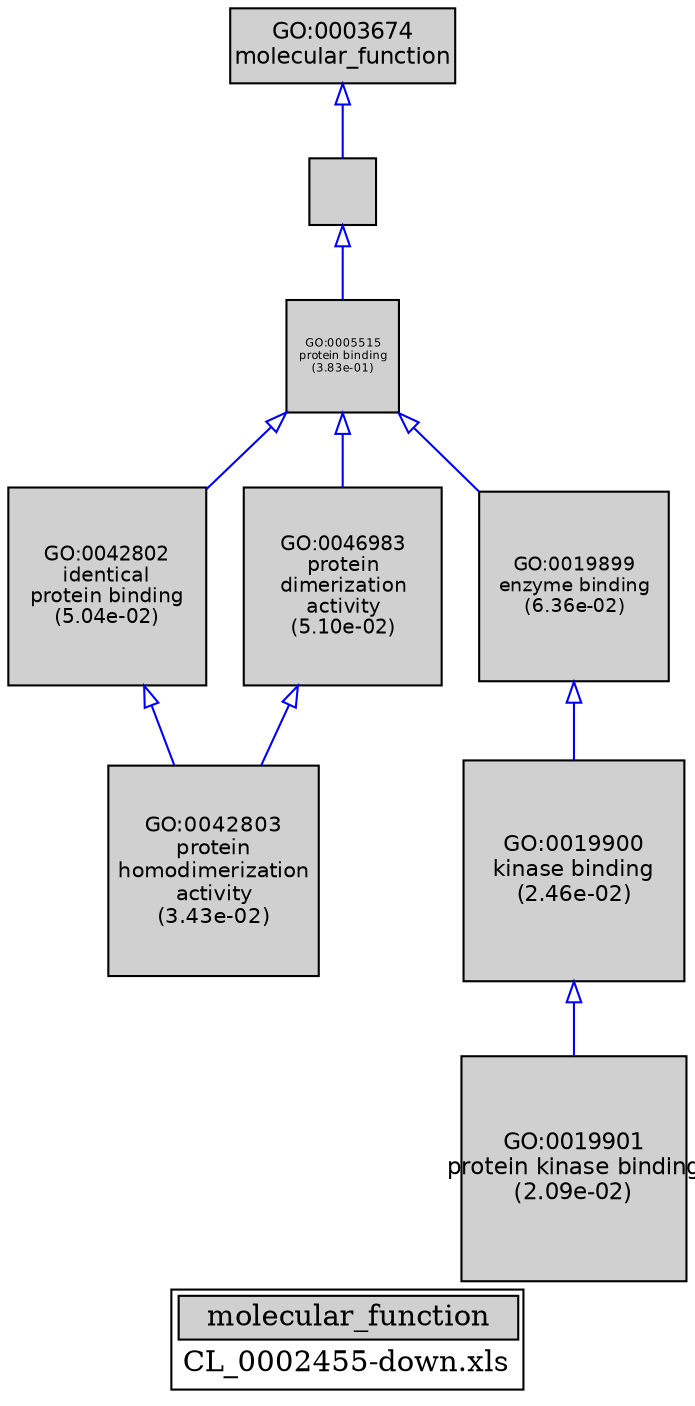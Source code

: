 digraph "molecular_function" {
graph [ bgcolor = "#FFFFFF", label = <<TABLE COLOR="black" BGCOLOR="white"><TR><TD COLSPAN="2" BGCOLOR="#D0D0D0"><FONT COLOR="black">molecular_function</FONT></TD></TR><TR><TD BORDER="0">CL_0002455-down.xls</TD></TR></TABLE>> ];
node [ fontname = "Helvetica" ];

subgraph "nodes" {

node [ style = "filled", fixedsize = "true", width = 1, shape = "box", fontsize = 9, fillcolor = "#D0D0D0", fontcolor = "black", color = "black" ];

"GO:0042803" [ URL = "#GO:0042803", label = <<TABLE BORDER="0"><TR><TD>GO:0042803<BR/>protein<BR/>homodimerization<BR/>activity<BR/>(3.43e-02)</TD></TR></TABLE>>, width = 1.40067754419, shape = "box", fontsize = 10.0848783182, height = 1.40067754419 ];
"GO:0005488" [ URL = "#GO:0005488", label = "", width = 0.44059866389, shape = "box", height = 0.44059866389 ];
"GO:0042802" [ URL = "#GO:0042802", label = <<TABLE BORDER="0"><TR><TD>GO:0042802<BR/>identical<BR/>protein binding<BR/>(5.04e-02)</TD></TR></TABLE>>, width = 1.31906788035, shape = "box", fontsize = 9.49728873849, height = 1.31906788035 ];
"GO:0046983" [ URL = "#GO:0046983", label = <<TABLE BORDER="0"><TR><TD>GO:0046983<BR/>protein<BR/>dimerization<BR/>activity<BR/>(5.10e-02)</TD></TR></TABLE>>, width = 1.31612328589, shape = "box", fontsize = 9.47608765839, height = 1.31612328589 ];
"GO:0019899" [ URL = "#GO:0019899", label = <<TABLE BORDER="0"><TR><TD>GO:0019899<BR/>enzyme binding<BR/>(6.36e-02)</TD></TR></TABLE>>, width = 1.26677184255, shape = "box", fontsize = 9.12075726637, height = 1.26677184255 ];
"GO:0019900" [ URL = "#GO:0019900", label = <<TABLE BORDER="0"><TR><TD>GO:0019900<BR/>kinase binding<BR/>(2.46e-02)</TD></TR></TABLE>>, width = 1.46785786417, shape = "box", fontsize = 10.568576622, height = 1.46785786417 ];
"GO:0019901" [ URL = "#GO:0019901", label = <<TABLE BORDER="0"><TR><TD>GO:0019901<BR/>protein kinase binding<BR/>(2.09e-02)</TD></TR></TABLE>>, width = 1.5, shape = "box", fontsize = 10.8, height = 1.5 ];
"GO:0005515" [ URL = "#GO:0005515", label = <<TABLE BORDER="0"><TR><TD>GO:0005515<BR/>protein binding<BR/>(3.83e-01)</TD></TR></TABLE>>, width = 0.752464761578, shape = "box", fontsize = 5.41774628336, height = 0.752464761578 ];
"GO:0003674" [ URL = "#GO:0003674", label = <<TABLE BORDER="0"><TR><TD>GO:0003674<BR/>molecular_function</TD></TR></TABLE>>, width = 1.5, shape = "box", fontsize = 10.8 ];
}
subgraph "edges" {


edge [ dir = "back", weight = 1 ];
subgraph "regulates" {


edge [ color = "cyan", arrowtail = "none" ];
subgraph "positive" {


edge [ color = "green", arrowtail = "vee" ];
}
subgraph "negative" {


edge [ color = "red", arrowtail = "tee" ];
}
}
subgraph "part_of" {


edge [ color = "purple", arrowtail = "diamond", weight = 2.5 ];
}
subgraph "is_a" {


edge [ color = "blue", arrowtail = "empty", weight = 5.0 ];
"GO:0046983" -> "GO:0042803";
"GO:0042802" -> "GO:0042803";
"GO:0005488" -> "GO:0005515";
"GO:0005515" -> "GO:0042802";
"GO:0019900" -> "GO:0019901";
"GO:0019899" -> "GO:0019900";
"GO:0005515" -> "GO:0046983";
"GO:0003674" -> "GO:0005488";
"GO:0005515" -> "GO:0019899";
}
}
}
